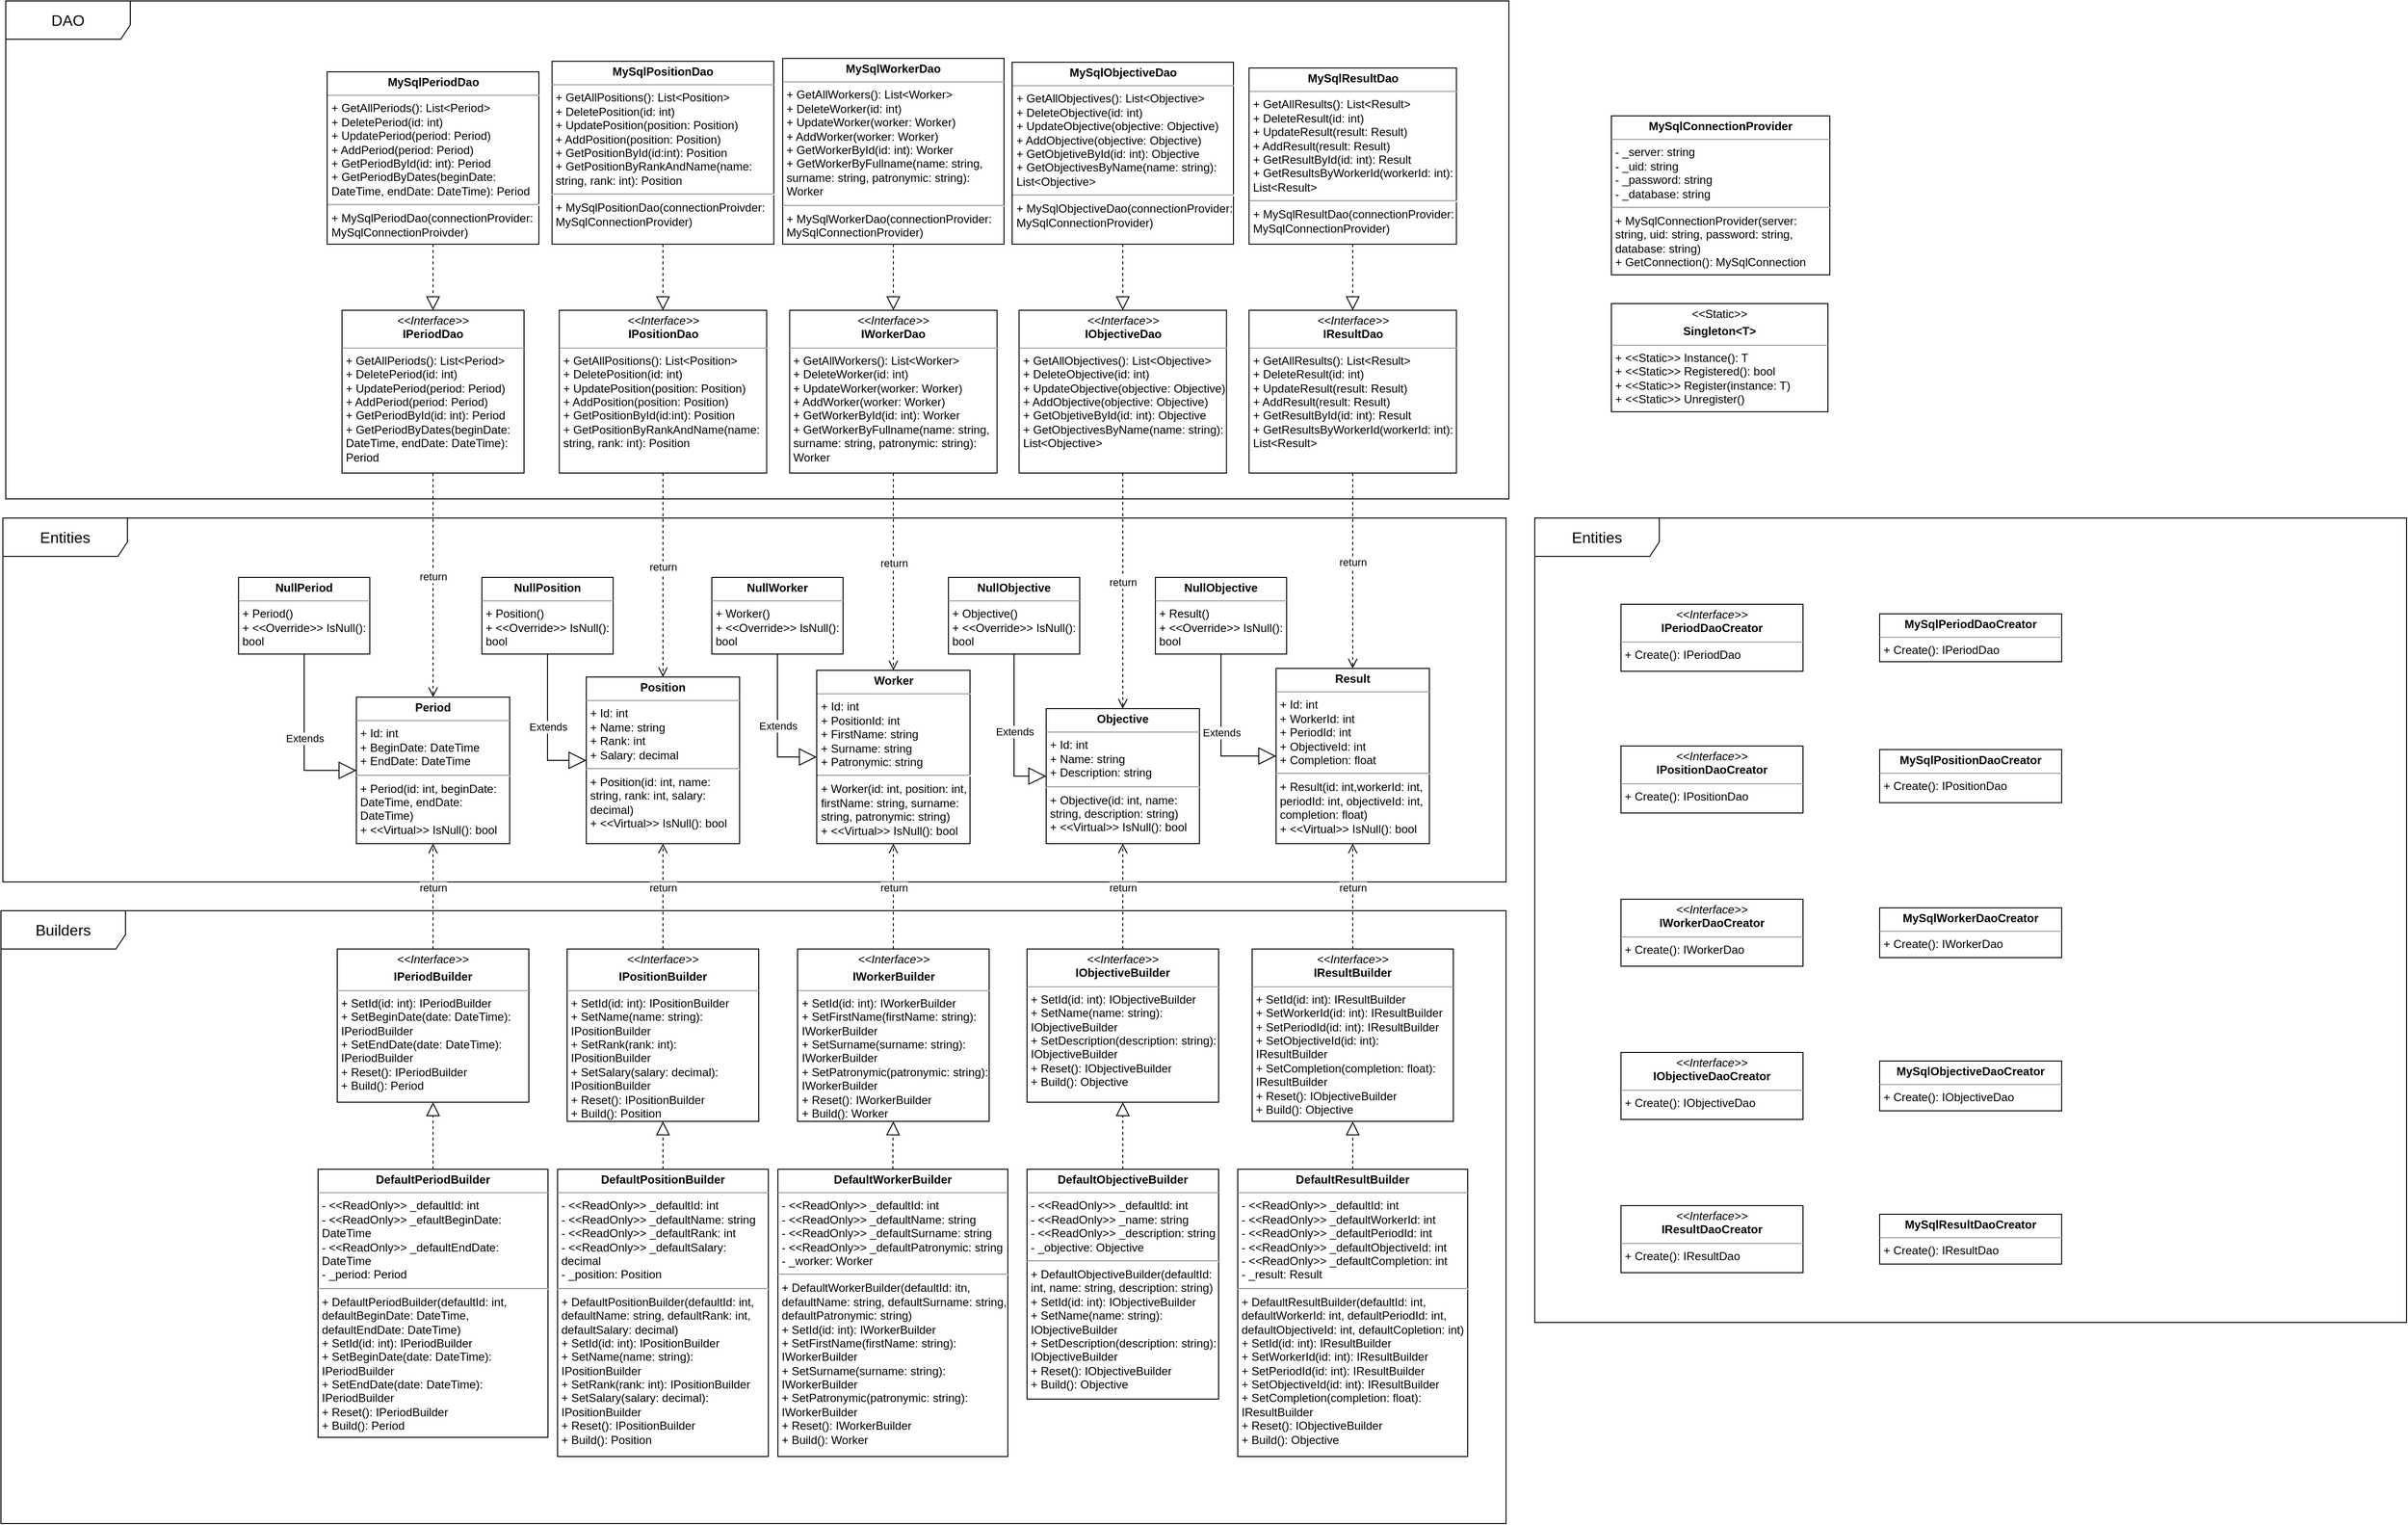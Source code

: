 <mxfile version="22.1.11" type="github">
  <diagram name="Страница — 1" id="qih0HeVdHAn_B9oH8GBS">
    <mxGraphModel dx="2074" dy="2275" grid="1" gridSize="10" guides="1" tooltips="1" connect="1" arrows="1" fold="1" page="1" pageScale="1" pageWidth="827" pageHeight="1169" math="0" shadow="0">
      <root>
        <mxCell id="0" />
        <mxCell id="1" parent="0" />
        <mxCell id="z6ik7qYl1S37W0Bwtu2p-1" value="&lt;font style=&quot;font-size: 16px;&quot;&gt;Entities&lt;/font&gt;" style="shape=umlFrame;whiteSpace=wrap;html=1;pointerEvents=0;width=130;height=40;" parent="1" vertex="1">
          <mxGeometry x="31" y="-10" width="1569" height="380" as="geometry" />
        </mxCell>
        <mxCell id="z6ik7qYl1S37W0Bwtu2p-2" value="&lt;p style=&quot;margin:0px;margin-top:4px;text-align:center;&quot;&gt;&lt;b&gt;Period&lt;/b&gt;&lt;/p&gt;&lt;hr size=&quot;1&quot;&gt;&lt;p style=&quot;margin:0px;margin-left:4px;&quot;&gt;+ Id: int&lt;/p&gt;&lt;p style=&quot;margin:0px;margin-left:4px;&quot;&gt;+ BeginDate: DateTime&lt;/p&gt;&lt;p style=&quot;margin:0px;margin-left:4px;&quot;&gt;+ EndDate: DateTime&lt;/p&gt;&lt;hr&gt;&lt;p style=&quot;margin:0px;margin-left:4px;&quot;&gt;+ Period(id: int, beginDate: DateTime, endDate: DateTime)&lt;/p&gt;&lt;p style=&quot;margin:0px;margin-left:4px;&quot;&gt;+ &amp;lt;&amp;lt;Virtual&amp;gt;&amp;gt; IsNull(): bool&lt;/p&gt;" style="verticalAlign=top;align=left;overflow=fill;fontSize=12;fontFamily=Helvetica;html=1;whiteSpace=wrap;" parent="1" vertex="1">
          <mxGeometry x="400" y="177" width="160" height="153" as="geometry" />
        </mxCell>
        <mxCell id="z6ik7qYl1S37W0Bwtu2p-3" value="&lt;p style=&quot;margin:0px;margin-top:4px;text-align:center;&quot;&gt;&lt;b&gt;Position&lt;/b&gt;&lt;/p&gt;&lt;hr size=&quot;1&quot;&gt;&lt;p style=&quot;margin:0px;margin-left:4px;&quot;&gt;+ Id: int&lt;/p&gt;&lt;p style=&quot;margin:0px;margin-left:4px;&quot;&gt;+ Name: string&lt;/p&gt;&lt;p style=&quot;margin:0px;margin-left:4px;&quot;&gt;+ Rank: int&lt;/p&gt;&lt;p style=&quot;margin:0px;margin-left:4px;&quot;&gt;+ Salary: decimal&lt;/p&gt;&lt;hr&gt;&lt;p style=&quot;margin:0px;margin-left:4px;&quot;&gt;+ Position(id: int, name: string, rank: int, salary: decimal)&lt;/p&gt;&lt;p style=&quot;margin:0px;margin-left:4px;&quot;&gt;+ &amp;lt;&amp;lt;Virtual&amp;gt;&amp;gt; IsNull(): bool&lt;/p&gt;" style="verticalAlign=top;align=left;overflow=fill;fontSize=12;fontFamily=Helvetica;html=1;whiteSpace=wrap;" parent="1" vertex="1">
          <mxGeometry x="640" y="156" width="160" height="174" as="geometry" />
        </mxCell>
        <mxCell id="z6ik7qYl1S37W0Bwtu2p-4" value="&lt;p style=&quot;margin:0px;margin-top:4px;text-align:center;&quot;&gt;&lt;b&gt;Objective&lt;/b&gt;&lt;/p&gt;&lt;hr size=&quot;1&quot;&gt;&lt;p style=&quot;margin:0px;margin-left:4px;&quot;&gt;+ Id: int&lt;/p&gt;&lt;p style=&quot;margin:0px;margin-left:4px;&quot;&gt;+ Name: string&lt;/p&gt;&lt;p style=&quot;margin:0px;margin-left:4px;&quot;&gt;+ Description: string&lt;/p&gt;&lt;hr&gt;&lt;p style=&quot;margin:0px;margin-left:4px;&quot;&gt;+ Objective(id: int, name: string, description: string)&lt;/p&gt;&lt;p style=&quot;margin:0px;margin-left:4px;&quot;&gt;+ &amp;lt;&amp;lt;Virtual&amp;gt;&amp;gt; IsNull(): bool&lt;/p&gt;&lt;p style=&quot;margin:0px;margin-left:4px;&quot;&gt;&lt;br&gt;&lt;/p&gt;" style="verticalAlign=top;align=left;overflow=fill;fontSize=12;fontFamily=Helvetica;html=1;whiteSpace=wrap;" parent="1" vertex="1">
          <mxGeometry x="1120" y="189" width="160" height="141" as="geometry" />
        </mxCell>
        <mxCell id="z6ik7qYl1S37W0Bwtu2p-5" value="&lt;p style=&quot;margin:0px;margin-top:4px;text-align:center;&quot;&gt;&lt;b&gt;Worker&lt;/b&gt;&lt;/p&gt;&lt;hr size=&quot;1&quot;&gt;&lt;p style=&quot;margin:0px;margin-left:4px;&quot;&gt;+ Id: int&lt;/p&gt;&lt;p style=&quot;margin:0px;margin-left:4px;&quot;&gt;+ PositionId: int&lt;/p&gt;&lt;p style=&quot;margin:0px;margin-left:4px;&quot;&gt;+ FirstName: string&lt;/p&gt;&lt;p style=&quot;margin:0px;margin-left:4px;&quot;&gt;+ Surname: string&lt;/p&gt;&lt;p style=&quot;margin:0px;margin-left:4px;&quot;&gt;+ Patronymic: string&lt;/p&gt;&lt;hr&gt;&lt;p style=&quot;margin:0px;margin-left:4px;&quot;&gt;+ Worker(id: int, position: int, firstName: string, surname: string, patronymic: string)&lt;/p&gt;&lt;p style=&quot;margin:0px;margin-left:4px;&quot;&gt;+ &amp;lt;&amp;lt;Virtual&amp;gt;&amp;gt; IsNull(): bool&lt;/p&gt;" style="verticalAlign=top;align=left;overflow=fill;fontSize=12;fontFamily=Helvetica;html=1;whiteSpace=wrap;" parent="1" vertex="1">
          <mxGeometry x="880.5" y="149" width="160" height="181" as="geometry" />
        </mxCell>
        <mxCell id="z6ik7qYl1S37W0Bwtu2p-6" value="&lt;font style=&quot;font-size: 16px;&quot;&gt;Builders&lt;/font&gt;" style="shape=umlFrame;whiteSpace=wrap;html=1;pointerEvents=0;width=130;height=40;" parent="1" vertex="1">
          <mxGeometry x="29" y="400" width="1571" height="640" as="geometry" />
        </mxCell>
        <mxCell id="z6ik7qYl1S37W0Bwtu2p-7" value="&lt;p style=&quot;margin:0px;margin-top:4px;text-align:center;&quot;&gt;&lt;i style=&quot;border-color: var(--border-color);&quot;&gt;&amp;lt;&amp;lt;Interface&amp;gt;&amp;gt;&lt;/i&gt;&lt;b&gt;&lt;br&gt;&lt;/b&gt;&lt;/p&gt;&lt;p style=&quot;margin:0px;margin-top:4px;text-align:center;&quot;&gt;&lt;b&gt;IPeriodBuilder&lt;/b&gt;&lt;/p&gt;&lt;hr size=&quot;1&quot;&gt;&lt;p style=&quot;margin:0px;margin-left:4px;&quot;&gt;+ SetId(id: int): IPeriodBuilder&lt;/p&gt;&lt;p style=&quot;margin:0px;margin-left:4px;&quot;&gt;+ SetBeginDate(date: DateTime): IPeriodBuilder&lt;/p&gt;&lt;p style=&quot;margin:0px;margin-left:4px;&quot;&gt;+ SetEndDate(date: DateTime): IPeriodBuilder&lt;/p&gt;&lt;p style=&quot;margin:0px;margin-left:4px;&quot;&gt;+ Reset(): IPeriodBuilder&lt;/p&gt;&lt;p style=&quot;margin:0px;margin-left:4px;&quot;&gt;+ Build(): Period&lt;/p&gt;" style="verticalAlign=top;align=left;overflow=fill;fontSize=12;fontFamily=Helvetica;html=1;whiteSpace=wrap;" parent="1" vertex="1">
          <mxGeometry x="380" y="440" width="200" height="160" as="geometry" />
        </mxCell>
        <mxCell id="z6ik7qYl1S37W0Bwtu2p-8" value="&lt;p style=&quot;margin:0px;margin-top:4px;text-align:center;&quot;&gt;&lt;i style=&quot;border-color: var(--border-color);&quot;&gt;&amp;lt;&amp;lt;Interface&amp;gt;&amp;gt;&lt;/i&gt;&lt;b&gt;&lt;br&gt;&lt;/b&gt;&lt;/p&gt;&lt;p style=&quot;margin:0px;margin-top:4px;text-align:center;&quot;&gt;&lt;b&gt;IPositionBuilder&lt;/b&gt;&lt;/p&gt;&lt;hr size=&quot;1&quot;&gt;&lt;p style=&quot;margin:0px;margin-left:4px;&quot;&gt;+ SetId(id: int): IPositionBuilder&lt;/p&gt;&lt;p style=&quot;margin:0px;margin-left:4px;&quot;&gt;+ SetName(name: string): IPositionBuilder&lt;/p&gt;&lt;p style=&quot;margin:0px;margin-left:4px;&quot;&gt;+ SetRank(rank: int): IPositionBuilder&lt;/p&gt;&lt;p style=&quot;margin:0px;margin-left:4px;&quot;&gt;+ SetSalary(salary: decimal): IPositionBuilder&lt;/p&gt;&lt;p style=&quot;margin:0px;margin-left:4px;&quot;&gt;+ Reset(): IPositionBuilder&lt;/p&gt;&lt;p style=&quot;margin:0px;margin-left:4px;&quot;&gt;+ Build(): Position&lt;/p&gt;" style="verticalAlign=top;align=left;overflow=fill;fontSize=12;fontFamily=Helvetica;html=1;whiteSpace=wrap;" parent="1" vertex="1">
          <mxGeometry x="620" y="440" width="200" height="180" as="geometry" />
        </mxCell>
        <mxCell id="z6ik7qYl1S37W0Bwtu2p-9" value="return" style="html=1;verticalAlign=bottom;endArrow=open;dashed=1;endSize=8;rounded=0;exitX=0.5;exitY=0;exitDx=0;exitDy=0;entryX=0.5;entryY=1;entryDx=0;entryDy=0;edgeStyle=orthogonalEdgeStyle;" parent="1" source="z6ik7qYl1S37W0Bwtu2p-7" target="z6ik7qYl1S37W0Bwtu2p-2" edge="1">
          <mxGeometry relative="1" as="geometry">
            <mxPoint x="450" y="370" as="sourcePoint" />
            <mxPoint x="370" y="370" as="targetPoint" />
          </mxGeometry>
        </mxCell>
        <mxCell id="z6ik7qYl1S37W0Bwtu2p-10" value="&lt;p style=&quot;margin:0px;margin-top:4px;text-align:center;&quot;&gt;&lt;i style=&quot;border-color: var(--border-color);&quot;&gt;&amp;lt;&amp;lt;Interface&amp;gt;&amp;gt;&lt;/i&gt;&lt;b&gt;&lt;br&gt;&lt;/b&gt;&lt;/p&gt;&lt;p style=&quot;margin:0px;margin-top:4px;text-align:center;&quot;&gt;&lt;b&gt;IWorkerBuilder&lt;/b&gt;&lt;/p&gt;&lt;hr size=&quot;1&quot;&gt;&lt;p style=&quot;margin:0px;margin-left:4px;&quot;&gt;+ SetId(id: int): IWorkerBuilder&lt;/p&gt;&lt;p style=&quot;margin:0px;margin-left:4px;&quot;&gt;+ SetFirstName(firstName: string): IWorkerBuilder&lt;/p&gt;&lt;p style=&quot;margin:0px;margin-left:4px;&quot;&gt;+ SetSurname(surname: string): IWorkerBuilder&lt;/p&gt;&lt;p style=&quot;margin:0px;margin-left:4px;&quot;&gt;+ SetPatronymic(patronymic: string): IWorkerBuilder&lt;/p&gt;&lt;p style=&quot;margin:0px;margin-left:4px;&quot;&gt;+ Reset(): IWorkerBuilder&lt;/p&gt;&lt;p style=&quot;margin:0px;margin-left:4px;&quot;&gt;+ Build(): Worker&lt;/p&gt;" style="verticalAlign=top;align=left;overflow=fill;fontSize=12;fontFamily=Helvetica;html=1;whiteSpace=wrap;" parent="1" vertex="1">
          <mxGeometry x="860.5" y="440" width="200" height="180" as="geometry" />
        </mxCell>
        <mxCell id="z6ik7qYl1S37W0Bwtu2p-11" value="&lt;p style=&quot;margin:0px;margin-top:4px;text-align:center;&quot;&gt;&lt;i&gt;&amp;lt;&amp;lt;Interface&amp;gt;&amp;gt;&lt;/i&gt;&lt;br&gt;&lt;b&gt;IObjectiveBuilder&lt;/b&gt;&lt;/p&gt;&lt;hr size=&quot;1&quot;&gt;&lt;p style=&quot;margin:0px;margin-left:4px;&quot;&gt;+ SetId(id: int): IObjectiveBuilder&lt;/p&gt;&lt;p style=&quot;margin:0px;margin-left:4px;&quot;&gt;+ SetName(name: string): IObjectiveBuilder&amp;nbsp;&lt;/p&gt;&lt;p style=&quot;margin:0px;margin-left:4px;&quot;&gt;+ SetDescription(description: string): IObjectiveBuilder&lt;/p&gt;&lt;p style=&quot;margin:0px;margin-left:4px;&quot;&gt;+ Reset(): IObjectiveBuilder&lt;/p&gt;&lt;p style=&quot;margin:0px;margin-left:4px;&quot;&gt;+ Build(): Objective&lt;/p&gt;" style="verticalAlign=top;align=left;overflow=fill;fontSize=12;fontFamily=Helvetica;html=1;whiteSpace=wrap;" parent="1" vertex="1">
          <mxGeometry x="1100" y="440" width="200" height="160" as="geometry" />
        </mxCell>
        <mxCell id="z6ik7qYl1S37W0Bwtu2p-12" value="return" style="html=1;verticalAlign=bottom;endArrow=open;dashed=1;endSize=8;rounded=0;entryX=0.5;entryY=1;entryDx=0;entryDy=0;exitX=0.5;exitY=0;exitDx=0;exitDy=0;edgeStyle=orthogonalEdgeStyle;" parent="1" source="z6ik7qYl1S37W0Bwtu2p-8" target="z6ik7qYl1S37W0Bwtu2p-3" edge="1">
          <mxGeometry relative="1" as="geometry">
            <mxPoint x="770" y="380" as="sourcePoint" />
            <mxPoint x="690" y="380" as="targetPoint" />
          </mxGeometry>
        </mxCell>
        <mxCell id="z6ik7qYl1S37W0Bwtu2p-13" value="return" style="html=1;verticalAlign=bottom;endArrow=open;dashed=1;endSize=8;rounded=0;entryX=0.5;entryY=1;entryDx=0;entryDy=0;exitX=0.5;exitY=0;exitDx=0;exitDy=0;edgeStyle=orthogonalEdgeStyle;" parent="1" source="z6ik7qYl1S37W0Bwtu2p-10" target="z6ik7qYl1S37W0Bwtu2p-5" edge="1">
          <mxGeometry relative="1" as="geometry">
            <mxPoint x="1100" y="370" as="sourcePoint" />
            <mxPoint x="1020" y="370" as="targetPoint" />
          </mxGeometry>
        </mxCell>
        <mxCell id="z6ik7qYl1S37W0Bwtu2p-17" value="return" style="html=1;verticalAlign=bottom;endArrow=open;dashed=1;endSize=8;rounded=0;entryX=0.5;entryY=1;entryDx=0;entryDy=0;exitX=0.5;exitY=0;exitDx=0;exitDy=0;edgeStyle=orthogonalEdgeStyle;" parent="1" source="z6ik7qYl1S37W0Bwtu2p-11" target="z6ik7qYl1S37W0Bwtu2p-4" edge="1">
          <mxGeometry relative="1" as="geometry">
            <mxPoint x="1330" y="370" as="sourcePoint" />
            <mxPoint x="1250" y="370" as="targetPoint" />
          </mxGeometry>
        </mxCell>
        <mxCell id="xKmKN3CruhW7F5drKo0u-1" value="&lt;p style=&quot;margin:0px;margin-top:4px;text-align:center;&quot;&gt;&lt;b&gt;Result&lt;/b&gt;&lt;/p&gt;&lt;hr size=&quot;1&quot;&gt;&lt;p style=&quot;margin:0px;margin-left:4px;&quot;&gt;+ Id: int&lt;/p&gt;&lt;p style=&quot;margin:0px;margin-left:4px;&quot;&gt;+ WorkerId: int&lt;/p&gt;&lt;p style=&quot;margin:0px;margin-left:4px;&quot;&gt;+ PeriodId: int&lt;/p&gt;&lt;p style=&quot;margin:0px;margin-left:4px;&quot;&gt;+ ObjectiveId: int&lt;/p&gt;&lt;p style=&quot;margin:0px;margin-left:4px;&quot;&gt;+ Completion: float&lt;/p&gt;&lt;hr&gt;&lt;p style=&quot;margin:0px;margin-left:4px;&quot;&gt;+ Result(id: int,workerId: int, periodId: int, objectiveId: int, completion: float)&lt;/p&gt;&lt;p style=&quot;margin:0px;margin-left:4px;&quot;&gt;+ &amp;lt;&amp;lt;Virtual&amp;gt;&amp;gt; IsNull(): bool&lt;/p&gt;&lt;p style=&quot;margin:0px;margin-left:4px;&quot;&gt;&lt;br&gt;&lt;/p&gt;" style="verticalAlign=top;align=left;overflow=fill;fontSize=12;fontFamily=Helvetica;html=1;whiteSpace=wrap;" vertex="1" parent="1">
          <mxGeometry x="1360" y="147" width="160" height="183" as="geometry" />
        </mxCell>
        <mxCell id="xKmKN3CruhW7F5drKo0u-2" value="&lt;p style=&quot;margin:0px;margin-top:4px;text-align:center;&quot;&gt;&lt;i&gt;&amp;lt;&amp;lt;Interface&amp;gt;&amp;gt;&lt;/i&gt;&lt;br&gt;&lt;b&gt;IResultBuilder&lt;/b&gt;&lt;/p&gt;&lt;hr size=&quot;1&quot;&gt;&lt;p style=&quot;margin:0px;margin-left:4px;&quot;&gt;+ SetId(id: int): IResultBuilder&lt;/p&gt;&lt;p style=&quot;margin:0px;margin-left:4px;&quot;&gt;+ SetWorkerId(id: int): IResultBuilder&lt;/p&gt;&lt;p style=&quot;margin:0px;margin-left:4px;&quot;&gt;+ SetPeriodId(id: int): IResultBuilder&lt;/p&gt;&lt;p style=&quot;margin:0px;margin-left:4px;&quot;&gt;+ SetObjectiveId(id: int): IResultBuilder&lt;/p&gt;&lt;p style=&quot;margin:0px;margin-left:4px;&quot;&gt;+ SetCompletion(completion: float): IResultBuilder&lt;/p&gt;&lt;p style=&quot;margin:0px;margin-left:4px;&quot;&gt;+ Reset(): IObjectiveBuilder&lt;/p&gt;&lt;p style=&quot;margin:0px;margin-left:4px;&quot;&gt;+ Build(): Objective&lt;/p&gt;" style="verticalAlign=top;align=left;overflow=fill;fontSize=12;fontFamily=Helvetica;html=1;whiteSpace=wrap;" vertex="1" parent="1">
          <mxGeometry x="1335" y="440" width="210" height="180" as="geometry" />
        </mxCell>
        <mxCell id="xKmKN3CruhW7F5drKo0u-3" value="return" style="html=1;verticalAlign=bottom;endArrow=open;dashed=1;endSize=8;rounded=0;entryX=0.5;entryY=1;entryDx=0;entryDy=0;exitX=0.5;exitY=0;exitDx=0;exitDy=0;edgeStyle=orthogonalEdgeStyle;" edge="1" parent="1" source="xKmKN3CruhW7F5drKo0u-2" target="xKmKN3CruhW7F5drKo0u-1">
          <mxGeometry relative="1" as="geometry">
            <mxPoint x="1210" y="450" as="sourcePoint" />
            <mxPoint x="1210" y="240" as="targetPoint" />
          </mxGeometry>
        </mxCell>
        <mxCell id="xKmKN3CruhW7F5drKo0u-4" value="&lt;p style=&quot;margin:0px;margin-top:4px;text-align:center;&quot;&gt;&lt;b style=&quot;background-color: initial;&quot;&gt;DefaultPeriodBuilder&lt;/b&gt;&lt;br&gt;&lt;/p&gt;&lt;hr size=&quot;1&quot;&gt;&lt;p style=&quot;margin:0px;margin-left:4px;&quot;&gt;- &amp;lt;&amp;lt;ReadOnly&amp;gt;&amp;gt; _defaultId: int&lt;/p&gt;&lt;p style=&quot;margin:0px;margin-left:4px;&quot;&gt;- &amp;lt;&amp;lt;ReadOnly&amp;gt;&amp;gt; _efaultBeginDate: DateTime&lt;/p&gt;&lt;p style=&quot;margin:0px;margin-left:4px;&quot;&gt;- &amp;lt;&amp;lt;ReadOnly&amp;gt;&amp;gt; _defaultEndDate: DateTime&lt;/p&gt;&lt;p style=&quot;margin:0px;margin-left:4px;&quot;&gt;- _period: Period&lt;/p&gt;&lt;hr&gt;&lt;p style=&quot;margin:0px;margin-left:4px;&quot;&gt;+ DefaultPeriodBuilder(defaultId: int, defaultBeginDate: DateTime, defaultEndDate: DateTime)&lt;/p&gt;&lt;p style=&quot;margin:0px;margin-left:4px;&quot;&gt;+ SetId(id: int): IPeriodBuilder&lt;/p&gt;&lt;p style=&quot;margin:0px;margin-left:4px;&quot;&gt;+ SetBeginDate(date: DateTime): IPeriodBuilder&lt;/p&gt;&lt;p style=&quot;margin:0px;margin-left:4px;&quot;&gt;+ SetEndDate(date: DateTime): IPeriodBuilder&lt;/p&gt;&lt;p style=&quot;margin:0px;margin-left:4px;&quot;&gt;+ Reset(): IPeriodBuilder&lt;/p&gt;&lt;p style=&quot;margin:0px;margin-left:4px;&quot;&gt;+ Build(): Period&lt;/p&gt;" style="verticalAlign=top;align=left;overflow=fill;fontSize=12;fontFamily=Helvetica;html=1;whiteSpace=wrap;" vertex="1" parent="1">
          <mxGeometry x="360" y="670" width="240" height="280" as="geometry" />
        </mxCell>
        <mxCell id="xKmKN3CruhW7F5drKo0u-5" value="&lt;p style=&quot;margin:0px;margin-top:4px;text-align:center;&quot;&gt;&lt;b style=&quot;background-color: initial;&quot;&gt;DefaultPositionBuilder&lt;/b&gt;&lt;br&gt;&lt;/p&gt;&lt;hr size=&quot;1&quot;&gt;&lt;p style=&quot;margin:0px;margin-left:4px;&quot;&gt;- &amp;lt;&amp;lt;ReadOnly&amp;gt;&amp;gt; _defaultId: int&lt;/p&gt;&lt;p style=&quot;margin:0px;margin-left:4px;&quot;&gt;- &amp;lt;&amp;lt;ReadOnly&amp;gt;&amp;gt; _defaultName: string&lt;/p&gt;&lt;p style=&quot;margin:0px;margin-left:4px;&quot;&gt;- &amp;lt;&amp;lt;ReadOnly&amp;gt;&amp;gt; _defaultRank: int&lt;/p&gt;&lt;p style=&quot;margin:0px;margin-left:4px;&quot;&gt;- &amp;lt;&amp;lt;ReadOnly&amp;gt;&amp;gt; _defaultSalary: decimal&lt;/p&gt;&lt;p style=&quot;margin:0px;margin-left:4px;&quot;&gt;- _position: Position&lt;/p&gt;&lt;hr&gt;&lt;p style=&quot;margin:0px;margin-left:4px;&quot;&gt;+ DefaultPositionBuilder(defaultId: int, defaultName: string, defaultRank: int, defaultSalary: decimal)&lt;/p&gt;&lt;p style=&quot;margin:0px;margin-left:4px;&quot;&gt;+ SetId(id: int): IPositionBuilder&lt;/p&gt;&lt;p style=&quot;margin:0px;margin-left:4px;&quot;&gt;+ SetName(name: string): IPositionBuilder&lt;/p&gt;&lt;p style=&quot;margin:0px;margin-left:4px;&quot;&gt;+ SetRank(rank: int): IPositionBuilder&lt;/p&gt;&lt;p style=&quot;margin:0px;margin-left:4px;&quot;&gt;+ SetSalary(salary: decimal): IPositionBuilder&lt;/p&gt;&lt;p style=&quot;margin:0px;margin-left:4px;&quot;&gt;+ Reset(): IPositionBuilder&lt;/p&gt;&lt;p style=&quot;margin:0px;margin-left:4px;&quot;&gt;+ Build(): Position&lt;/p&gt;" style="verticalAlign=top;align=left;overflow=fill;fontSize=12;fontFamily=Helvetica;html=1;whiteSpace=wrap;" vertex="1" parent="1">
          <mxGeometry x="610" y="670" width="220" height="300" as="geometry" />
        </mxCell>
        <mxCell id="xKmKN3CruhW7F5drKo0u-7" value="&lt;p style=&quot;margin:0px;margin-top:4px;text-align:center;&quot;&gt;&lt;b style=&quot;background-color: initial;&quot;&gt;DefaultWorkerBuilder&lt;/b&gt;&lt;br&gt;&lt;/p&gt;&lt;hr size=&quot;1&quot;&gt;&lt;p style=&quot;margin:0px;margin-left:4px;&quot;&gt;- &amp;lt;&amp;lt;ReadOnly&amp;gt;&amp;gt; _defaultId: int&lt;/p&gt;&lt;p style=&quot;margin:0px;margin-left:4px;&quot;&gt;- &amp;lt;&amp;lt;ReadOnly&amp;gt;&amp;gt; _defaultName: string&lt;/p&gt;&lt;p style=&quot;margin:0px;margin-left:4px;&quot;&gt;- &amp;lt;&amp;lt;ReadOnly&amp;gt;&amp;gt; _defaultSurname: string&lt;/p&gt;&lt;p style=&quot;margin:0px;margin-left:4px;&quot;&gt;- &amp;lt;&amp;lt;ReadOnly&amp;gt;&amp;gt; _defaultPatronymic: string&lt;/p&gt;&lt;p style=&quot;margin:0px;margin-left:4px;&quot;&gt;- _worker: Worker&lt;/p&gt;&lt;hr&gt;&lt;p style=&quot;margin:0px;margin-left:4px;&quot;&gt;+ DefaultWorkerBuilder(defaultId: itn, defaultName: string, defaultSurname: string, defaultPatronymic: string)&lt;br&gt;+ SetId(id: int): IWorkerBuilder&lt;/p&gt;&lt;p style=&quot;margin:0px;margin-left:4px;&quot;&gt;+ SetFirstName(firstName: string): IWorkerBuilder&lt;/p&gt;&lt;p style=&quot;margin:0px;margin-left:4px;&quot;&gt;+ SetSurname(surname: string): IWorkerBuilder&lt;/p&gt;&lt;p style=&quot;margin:0px;margin-left:4px;&quot;&gt;+ SetPatronymic(patronymic: string): IWorkerBuilder&lt;/p&gt;&lt;p style=&quot;margin:0px;margin-left:4px;&quot;&gt;+ Reset(): IWorkerBuilder&lt;/p&gt;&lt;p style=&quot;margin:0px;margin-left:4px;&quot;&gt;+ Build(): Worker&lt;/p&gt;" style="verticalAlign=top;align=left;overflow=fill;fontSize=12;fontFamily=Helvetica;html=1;whiteSpace=wrap;" vertex="1" parent="1">
          <mxGeometry x="840" y="670" width="240" height="300" as="geometry" />
        </mxCell>
        <mxCell id="xKmKN3CruhW7F5drKo0u-11" value="&lt;p style=&quot;margin:0px;margin-top:4px;text-align:center;&quot;&gt;&lt;b&gt;DefaultObjectiveBuilder&lt;/b&gt;&lt;/p&gt;&lt;hr size=&quot;1&quot;&gt;&lt;p style=&quot;margin:0px;margin-left:4px;&quot;&gt;- &amp;lt;&amp;lt;ReadOnly&amp;gt;&amp;gt; _defaultId: int&lt;/p&gt;&lt;p style=&quot;margin:0px;margin-left:4px;&quot;&gt;- &amp;lt;&amp;lt;ReadOnly&amp;gt;&amp;gt; _name: string&lt;/p&gt;&lt;p style=&quot;margin:0px;margin-left:4px;&quot;&gt;- &amp;lt;&amp;lt;ReadOnly&amp;gt;&amp;gt; _description: string&lt;/p&gt;&lt;p style=&quot;margin:0px;margin-left:4px;&quot;&gt;- _objective: Objective&lt;/p&gt;&lt;hr&gt;&lt;p style=&quot;margin:0px;margin-left:4px;&quot;&gt;+ DefaultObjectiveBuilder(defaultId: int, name: string, description: string)&lt;/p&gt;&lt;p style=&quot;margin:0px;margin-left:4px;&quot;&gt;+ SetId(id: int): IObjectiveBuilder&lt;/p&gt;&lt;p style=&quot;margin:0px;margin-left:4px;&quot;&gt;+ SetName(name: string): IObjectiveBuilder&amp;nbsp;&lt;/p&gt;&lt;p style=&quot;margin:0px;margin-left:4px;&quot;&gt;+ SetDescription(description: string): IObjectiveBuilder&lt;/p&gt;&lt;p style=&quot;margin:0px;margin-left:4px;&quot;&gt;+ Reset(): IObjectiveBuilder&lt;/p&gt;&lt;p style=&quot;margin:0px;margin-left:4px;&quot;&gt;+ Build(): Objective&lt;/p&gt;" style="verticalAlign=top;align=left;overflow=fill;fontSize=12;fontFamily=Helvetica;html=1;whiteSpace=wrap;" vertex="1" parent="1">
          <mxGeometry x="1100" y="670" width="200" height="240" as="geometry" />
        </mxCell>
        <mxCell id="xKmKN3CruhW7F5drKo0u-13" value="&lt;p style=&quot;margin:0px;margin-top:4px;text-align:center;&quot;&gt;&lt;b&gt;DefaultResultBuilder&lt;/b&gt;&lt;/p&gt;&lt;hr size=&quot;1&quot;&gt;&lt;p style=&quot;margin:0px;margin-left:4px;&quot;&gt;- &amp;lt;&amp;lt;ReadOnly&amp;gt;&amp;gt; _defaultId: int&lt;/p&gt;&lt;p style=&quot;margin:0px;margin-left:4px;&quot;&gt;- &amp;lt;&amp;lt;ReadOnly&amp;gt;&amp;gt; _defaultWorkerId: int&lt;/p&gt;&lt;p style=&quot;margin:0px;margin-left:4px;&quot;&gt;- &amp;lt;&amp;lt;ReadOnly&amp;gt;&amp;gt; _defaultPeriodId: int&lt;/p&gt;&lt;p style=&quot;margin:0px;margin-left:4px;&quot;&gt;- &amp;lt;&amp;lt;ReadOnly&amp;gt;&amp;gt; _defaultObjectiveId: int&lt;/p&gt;&lt;p style=&quot;margin:0px;margin-left:4px;&quot;&gt;- &amp;lt;&amp;lt;ReadOnly&amp;gt;&amp;gt; _defaultCompletion: int&lt;/p&gt;&lt;p style=&quot;margin:0px;margin-left:4px;&quot;&gt;- _result: Result&lt;/p&gt;&lt;hr&gt;&lt;p style=&quot;margin:0px;margin-left:4px;&quot;&gt;+ DefaultResultBuilder(defaultId: int, defaultWorkerId: int, defaultPeriodId: int, defaultObjectiveId: int, defaultCopletion: int)&lt;/p&gt;&lt;p style=&quot;margin:0px;margin-left:4px;&quot;&gt;+ SetId(id: int): IResultBuilder&lt;/p&gt;&lt;p style=&quot;margin:0px;margin-left:4px;&quot;&gt;+ SetWorkerId(id: int): IResultBuilder&lt;/p&gt;&lt;p style=&quot;margin:0px;margin-left:4px;&quot;&gt;+ SetPeriodId(id: int): IResultBuilder&lt;/p&gt;&lt;p style=&quot;margin:0px;margin-left:4px;&quot;&gt;+ SetObjectiveId(id: int): IResultBuilder&lt;/p&gt;&lt;p style=&quot;margin:0px;margin-left:4px;&quot;&gt;+ SetCompletion(completion: float): IResultBuilder&lt;/p&gt;&lt;p style=&quot;margin:0px;margin-left:4px;&quot;&gt;+ Reset(): IObjectiveBuilder&lt;/p&gt;&lt;p style=&quot;margin:0px;margin-left:4px;&quot;&gt;+ Build(): Objective&lt;/p&gt;" style="verticalAlign=top;align=left;overflow=fill;fontSize=12;fontFamily=Helvetica;html=1;whiteSpace=wrap;" vertex="1" parent="1">
          <mxGeometry x="1320" y="670" width="240" height="300" as="geometry" />
        </mxCell>
        <mxCell id="xKmKN3CruhW7F5drKo0u-15" value="&lt;p style=&quot;margin:0px;margin-top:4px;text-align:center;&quot;&gt;&lt;i&gt;&amp;lt;&amp;lt;Interface&amp;gt;&amp;gt;&lt;/i&gt;&lt;br&gt;&lt;b&gt;IPeriodDao&lt;/b&gt;&lt;/p&gt;&lt;hr size=&quot;1&quot;&gt;&lt;p style=&quot;margin:0px;margin-left:4px;&quot;&gt;+ GetAllPeriods(): List&amp;lt;Period&amp;gt;&lt;/p&gt;&lt;p style=&quot;margin:0px;margin-left:4px;&quot;&gt;+ DeletePeriod(id: int)&lt;/p&gt;&lt;p style=&quot;margin:0px;margin-left:4px;&quot;&gt;+ UpdatePeriod(period: Period)&lt;/p&gt;&lt;p style=&quot;margin:0px;margin-left:4px;&quot;&gt;+ AddPeriod(period: Period)&lt;/p&gt;&lt;p style=&quot;margin:0px;margin-left:4px;&quot;&gt;+ GetPeriodById(id: int): Period&lt;/p&gt;&lt;p style=&quot;margin:0px;margin-left:4px;&quot;&gt;+ GetPeriodByDates(beginDate: DateTime, endDate: DateTime): Period&lt;/p&gt;" style="verticalAlign=top;align=left;overflow=fill;fontSize=12;fontFamily=Helvetica;html=1;whiteSpace=wrap;" vertex="1" parent="1">
          <mxGeometry x="385" y="-227" width="190" height="170" as="geometry" />
        </mxCell>
        <mxCell id="xKmKN3CruhW7F5drKo0u-16" value="&lt;p style=&quot;margin:0px;margin-top:4px;text-align:center;&quot;&gt;&lt;i&gt;&amp;lt;&amp;lt;Interface&amp;gt;&amp;gt;&lt;/i&gt;&lt;br&gt;&lt;b&gt;IPositionDao&lt;/b&gt;&lt;/p&gt;&lt;hr size=&quot;1&quot;&gt;&lt;p style=&quot;margin:0px;margin-left:4px;&quot;&gt;+ GetAllPositions(): List&amp;lt;Position&amp;gt;&lt;/p&gt;&lt;p style=&quot;margin:0px;margin-left:4px;&quot;&gt;+ DeletePosition(id: int)&lt;/p&gt;&lt;p style=&quot;margin:0px;margin-left:4px;&quot;&gt;+ UpdatePosition(position: Position)&lt;/p&gt;&lt;p style=&quot;margin:0px;margin-left:4px;&quot;&gt;+ AddPosition(position: Position)&lt;/p&gt;&lt;p style=&quot;margin:0px;margin-left:4px;&quot;&gt;+ GetPositionById(id:int): Position&lt;/p&gt;&lt;p style=&quot;margin:0px;margin-left:4px;&quot;&gt;+ GetPositionByRankAndName(name: string, rank: int): Position&lt;/p&gt;" style="verticalAlign=top;align=left;overflow=fill;fontSize=12;fontFamily=Helvetica;html=1;whiteSpace=wrap;" vertex="1" parent="1">
          <mxGeometry x="611.75" y="-227" width="216.5" height="170" as="geometry" />
        </mxCell>
        <mxCell id="xKmKN3CruhW7F5drKo0u-18" value="&lt;p style=&quot;margin:0px;margin-top:4px;text-align:center;&quot;&gt;&lt;b&gt;NullPeriod&lt;/b&gt;&lt;/p&gt;&lt;hr size=&quot;1&quot;&gt;&lt;p style=&quot;margin:0px;margin-left:4px;&quot;&gt;+ Period()&lt;/p&gt;&lt;p style=&quot;margin:0px;margin-left:4px;&quot;&gt;+ &amp;lt;&amp;lt;Override&amp;gt;&amp;gt; IsNull(): bool&lt;/p&gt;" style="verticalAlign=top;align=left;overflow=fill;fontSize=12;fontFamily=Helvetica;html=1;whiteSpace=wrap;" vertex="1" parent="1">
          <mxGeometry x="277" y="52" width="137" height="80" as="geometry" />
        </mxCell>
        <mxCell id="xKmKN3CruhW7F5drKo0u-19" value="Extends" style="endArrow=block;endSize=16;endFill=0;html=1;rounded=0;exitX=0.5;exitY=1;exitDx=0;exitDy=0;entryX=0;entryY=0.5;entryDx=0;entryDy=0;edgeStyle=orthogonalEdgeStyle;" edge="1" parent="1" source="xKmKN3CruhW7F5drKo0u-18" target="z6ik7qYl1S37W0Bwtu2p-2">
          <mxGeometry width="160" relative="1" as="geometry">
            <mxPoint x="320" y="189" as="sourcePoint" />
            <mxPoint x="480" y="189" as="targetPoint" />
          </mxGeometry>
        </mxCell>
        <mxCell id="xKmKN3CruhW7F5drKo0u-20" value="&lt;p style=&quot;margin:0px;margin-top:4px;text-align:center;&quot;&gt;&lt;b&gt;NullPosition&lt;/b&gt;&lt;/p&gt;&lt;hr size=&quot;1&quot;&gt;&lt;p style=&quot;margin:0px;margin-left:4px;&quot;&gt;+ Position()&lt;/p&gt;&lt;p style=&quot;margin:0px;margin-left:4px;&quot;&gt;+ &amp;lt;&amp;lt;Override&amp;gt;&amp;gt; IsNull(): bool&lt;/p&gt;" style="verticalAlign=top;align=left;overflow=fill;fontSize=12;fontFamily=Helvetica;html=1;whiteSpace=wrap;" vertex="1" parent="1">
          <mxGeometry x="531" y="52" width="137" height="80" as="geometry" />
        </mxCell>
        <mxCell id="xKmKN3CruhW7F5drKo0u-21" value="Extends" style="endArrow=block;endSize=16;endFill=0;html=1;rounded=0;exitX=0.5;exitY=1;exitDx=0;exitDy=0;entryX=0;entryY=0.5;entryDx=0;entryDy=0;edgeStyle=orthogonalEdgeStyle;" edge="1" parent="1" source="xKmKN3CruhW7F5drKo0u-20" target="z6ik7qYl1S37W0Bwtu2p-3">
          <mxGeometry width="160" relative="1" as="geometry">
            <mxPoint x="355" y="155" as="sourcePoint" />
            <mxPoint x="410" y="264" as="targetPoint" />
          </mxGeometry>
        </mxCell>
        <mxCell id="xKmKN3CruhW7F5drKo0u-22" value="&lt;p style=&quot;margin:0px;margin-top:4px;text-align:center;&quot;&gt;&lt;b&gt;NullWorker&lt;/b&gt;&lt;/p&gt;&lt;hr size=&quot;1&quot;&gt;&lt;p style=&quot;margin:0px;margin-left:4px;&quot;&gt;+ Worker()&lt;/p&gt;&lt;p style=&quot;margin:0px;margin-left:4px;&quot;&gt;+ &amp;lt;&amp;lt;Override&amp;gt;&amp;gt; IsNull(): bool&lt;/p&gt;" style="verticalAlign=top;align=left;overflow=fill;fontSize=12;fontFamily=Helvetica;html=1;whiteSpace=wrap;" vertex="1" parent="1">
          <mxGeometry x="771" y="52" width="137" height="80" as="geometry" />
        </mxCell>
        <mxCell id="xKmKN3CruhW7F5drKo0u-23" value="Extends" style="endArrow=block;endSize=16;endFill=0;html=1;rounded=0;exitX=0.5;exitY=1;exitDx=0;exitDy=0;entryX=0;entryY=0.5;entryDx=0;entryDy=0;edgeStyle=orthogonalEdgeStyle;" edge="1" parent="1" source="xKmKN3CruhW7F5drKo0u-22" target="z6ik7qYl1S37W0Bwtu2p-5">
          <mxGeometry width="160" relative="1" as="geometry">
            <mxPoint x="610" y="142" as="sourcePoint" />
            <mxPoint x="650" y="253" as="targetPoint" />
          </mxGeometry>
        </mxCell>
        <mxCell id="xKmKN3CruhW7F5drKo0u-24" value="&lt;p style=&quot;margin:0px;margin-top:4px;text-align:center;&quot;&gt;&lt;b&gt;NullObjective&lt;/b&gt;&lt;/p&gt;&lt;hr size=&quot;1&quot;&gt;&lt;p style=&quot;margin:0px;margin-left:4px;&quot;&gt;+ Objective()&lt;/p&gt;&lt;p style=&quot;margin:0px;margin-left:4px;&quot;&gt;+ &amp;lt;&amp;lt;Override&amp;gt;&amp;gt; IsNull(): bool&lt;/p&gt;" style="verticalAlign=top;align=left;overflow=fill;fontSize=12;fontFamily=Helvetica;html=1;whiteSpace=wrap;" vertex="1" parent="1">
          <mxGeometry x="1018" y="52" width="137" height="80" as="geometry" />
        </mxCell>
        <mxCell id="xKmKN3CruhW7F5drKo0u-25" value="Extends" style="endArrow=block;endSize=16;endFill=0;html=1;rounded=0;exitX=0.5;exitY=1;exitDx=0;exitDy=0;entryX=0;entryY=0.5;entryDx=0;entryDy=0;edgeStyle=orthogonalEdgeStyle;" edge="1" parent="1" source="xKmKN3CruhW7F5drKo0u-24" target="z6ik7qYl1S37W0Bwtu2p-4">
          <mxGeometry width="160" relative="1" as="geometry">
            <mxPoint x="850" y="142" as="sourcePoint" />
            <mxPoint x="891" y="250" as="targetPoint" />
          </mxGeometry>
        </mxCell>
        <mxCell id="xKmKN3CruhW7F5drKo0u-26" value="&lt;p style=&quot;margin:0px;margin-top:4px;text-align:center;&quot;&gt;&lt;b&gt;NullObjective&lt;/b&gt;&lt;/p&gt;&lt;hr size=&quot;1&quot;&gt;&lt;p style=&quot;margin:0px;margin-left:4px;&quot;&gt;+ Result()&lt;/p&gt;&lt;p style=&quot;margin:0px;margin-left:4px;&quot;&gt;+ &amp;lt;&amp;lt;Override&amp;gt;&amp;gt; IsNull(): bool&lt;/p&gt;" style="verticalAlign=top;align=left;overflow=fill;fontSize=12;fontFamily=Helvetica;html=1;whiteSpace=wrap;" vertex="1" parent="1">
          <mxGeometry x="1234" y="52" width="137" height="80" as="geometry" />
        </mxCell>
        <mxCell id="xKmKN3CruhW7F5drKo0u-27" value="Extends" style="endArrow=block;endSize=16;endFill=0;html=1;rounded=0;exitX=0.5;exitY=1;exitDx=0;exitDy=0;entryX=0;entryY=0.5;entryDx=0;entryDy=0;edgeStyle=orthogonalEdgeStyle;" edge="1" parent="1" source="xKmKN3CruhW7F5drKo0u-26" target="xKmKN3CruhW7F5drKo0u-1">
          <mxGeometry width="160" relative="1" as="geometry">
            <mxPoint x="1097" y="142" as="sourcePoint" />
            <mxPoint x="1130" y="270" as="targetPoint" />
          </mxGeometry>
        </mxCell>
        <mxCell id="xKmKN3CruhW7F5drKo0u-28" value="&lt;p style=&quot;margin:0px;margin-top:4px;text-align:center;&quot;&gt;&lt;i&gt;&amp;lt;&amp;lt;Interface&amp;gt;&amp;gt;&lt;/i&gt;&lt;br&gt;&lt;b&gt;IWorkerDao&lt;/b&gt;&lt;/p&gt;&lt;hr size=&quot;1&quot;&gt;&lt;p style=&quot;margin:0px;margin-left:4px;&quot;&gt;+ GetAllWorkers(): List&amp;lt;Worker&amp;gt;&lt;/p&gt;&lt;p style=&quot;margin:0px;margin-left:4px;&quot;&gt;+ DeleteWorker(id: int)&lt;/p&gt;&lt;p style=&quot;margin:0px;margin-left:4px;&quot;&gt;+ UpdateWorker(worker: Worker)&lt;/p&gt;&lt;p style=&quot;margin:0px;margin-left:4px;&quot;&gt;+ AddWorker(worker: Worker)&lt;/p&gt;&lt;p style=&quot;margin:0px;margin-left:4px;&quot;&gt;+ GetWorkerById(id: int): Worker&lt;/p&gt;&lt;p style=&quot;margin:0px;margin-left:4px;&quot;&gt;+ GetWorkerByFullname(name: string, surname: string, patronymic: string): Worker&lt;/p&gt;" style="verticalAlign=top;align=left;overflow=fill;fontSize=12;fontFamily=Helvetica;html=1;whiteSpace=wrap;" vertex="1" parent="1">
          <mxGeometry x="852.25" y="-227" width="216.5" height="170" as="geometry" />
        </mxCell>
        <mxCell id="xKmKN3CruhW7F5drKo0u-29" value="&lt;p style=&quot;margin:0px;margin-top:4px;text-align:center;&quot;&gt;&lt;i&gt;&amp;lt;&amp;lt;Interface&amp;gt;&amp;gt;&lt;/i&gt;&lt;br&gt;&lt;b&gt;IObjectiveDao&lt;/b&gt;&lt;/p&gt;&lt;hr size=&quot;1&quot;&gt;&lt;p style=&quot;margin:0px;margin-left:4px;&quot;&gt;+ GetAllObjectives(): List&amp;lt;Objective&amp;gt;&lt;/p&gt;&lt;p style=&quot;margin:0px;margin-left:4px;&quot;&gt;+ DeleteObjective(id: int)&lt;/p&gt;&lt;p style=&quot;margin:0px;margin-left:4px;&quot;&gt;+ UpdateObjective(objective: Objective)&lt;/p&gt;&lt;p style=&quot;margin:0px;margin-left:4px;&quot;&gt;+ AddObjective(objective: Objective)&lt;/p&gt;&lt;p style=&quot;margin:0px;margin-left:4px;&quot;&gt;+ GetObjetiveById(id: int): Objective&lt;/p&gt;&lt;p style=&quot;margin:0px;margin-left:4px;&quot;&gt;+ GetObjectivesByName(name: string): List&amp;lt;Objective&amp;gt;&lt;/p&gt;" style="verticalAlign=top;align=left;overflow=fill;fontSize=12;fontFamily=Helvetica;html=1;whiteSpace=wrap;" vertex="1" parent="1">
          <mxGeometry x="1091.75" y="-227" width="216.5" height="170" as="geometry" />
        </mxCell>
        <mxCell id="xKmKN3CruhW7F5drKo0u-30" value="return" style="html=1;verticalAlign=bottom;endArrow=open;dashed=1;endSize=8;rounded=0;exitX=0.5;exitY=1;exitDx=0;exitDy=0;entryX=0.5;entryY=0;entryDx=0;entryDy=0;edgeStyle=orthogonalEdgeStyle;" edge="1" parent="1" source="xKmKN3CruhW7F5drKo0u-15" target="z6ik7qYl1S37W0Bwtu2p-2">
          <mxGeometry relative="1" as="geometry">
            <mxPoint x="538" y="-143" as="sourcePoint" />
            <mxPoint x="458" y="-143" as="targetPoint" />
          </mxGeometry>
        </mxCell>
        <mxCell id="xKmKN3CruhW7F5drKo0u-31" value="return" style="html=1;verticalAlign=bottom;endArrow=open;dashed=1;endSize=8;rounded=0;exitX=0.5;exitY=1;exitDx=0;exitDy=0;entryX=0.5;entryY=0;entryDx=0;entryDy=0;edgeStyle=orthogonalEdgeStyle;" edge="1" parent="1" source="xKmKN3CruhW7F5drKo0u-16" target="z6ik7qYl1S37W0Bwtu2p-3">
          <mxGeometry relative="1" as="geometry">
            <mxPoint x="490" y="-177" as="sourcePoint" />
            <mxPoint x="490" y="87" as="targetPoint" />
          </mxGeometry>
        </mxCell>
        <mxCell id="xKmKN3CruhW7F5drKo0u-32" value="return" style="html=1;verticalAlign=bottom;endArrow=open;dashed=1;endSize=8;rounded=0;exitX=0.5;exitY=1;exitDx=0;exitDy=0;entryX=0.5;entryY=0;entryDx=0;entryDy=0;edgeStyle=orthogonalEdgeStyle;" edge="1" parent="1" source="xKmKN3CruhW7F5drKo0u-28" target="z6ik7qYl1S37W0Bwtu2p-5">
          <mxGeometry relative="1" as="geometry">
            <mxPoint x="730" y="-177" as="sourcePoint" />
            <mxPoint x="730" y="66" as="targetPoint" />
          </mxGeometry>
        </mxCell>
        <mxCell id="xKmKN3CruhW7F5drKo0u-33" value="return" style="html=1;verticalAlign=bottom;endArrow=open;dashed=1;endSize=8;rounded=0;exitX=0.5;exitY=1;exitDx=0;exitDy=0;entryX=0.5;entryY=0;entryDx=0;entryDy=0;edgeStyle=orthogonalEdgeStyle;" edge="1" parent="1" source="xKmKN3CruhW7F5drKo0u-29" target="z6ik7qYl1S37W0Bwtu2p-4">
          <mxGeometry relative="1" as="geometry">
            <mxPoint x="971" y="-177" as="sourcePoint" />
            <mxPoint x="971" y="59" as="targetPoint" />
          </mxGeometry>
        </mxCell>
        <mxCell id="xKmKN3CruhW7F5drKo0u-34" value="&lt;p style=&quot;margin:0px;margin-top:4px;text-align:center;&quot;&gt;&lt;i&gt;&amp;lt;&amp;lt;Interface&amp;gt;&amp;gt;&lt;/i&gt;&lt;br&gt;&lt;b&gt;IResultDao&lt;/b&gt;&lt;/p&gt;&lt;hr size=&quot;1&quot;&gt;&lt;p style=&quot;margin:0px;margin-left:4px;&quot;&gt;+ GetAllResults(): List&amp;lt;Result&amp;gt;&lt;/p&gt;&lt;p style=&quot;margin:0px;margin-left:4px;&quot;&gt;+ DeleteResult(id: int)&lt;/p&gt;&lt;p style=&quot;margin:0px;margin-left:4px;&quot;&gt;+ UpdateResult(result: Result)&lt;/p&gt;&lt;p style=&quot;margin:0px;margin-left:4px;&quot;&gt;+ AddResult(result: Result)&lt;/p&gt;&lt;p style=&quot;margin:0px;margin-left:4px;&quot;&gt;+ GetResultById(id: int): Result&lt;/p&gt;&lt;p style=&quot;margin:0px;margin-left:4px;&quot;&gt;+ GetResultsByWorkerId(workerId: int): List&amp;lt;Result&amp;gt;&lt;/p&gt;" style="verticalAlign=top;align=left;overflow=fill;fontSize=12;fontFamily=Helvetica;html=1;whiteSpace=wrap;" vertex="1" parent="1">
          <mxGeometry x="1331.75" y="-227" width="216.5" height="170" as="geometry" />
        </mxCell>
        <mxCell id="xKmKN3CruhW7F5drKo0u-36" value="return" style="html=1;verticalAlign=bottom;endArrow=open;dashed=1;endSize=8;rounded=0;exitX=0.5;exitY=1;exitDx=0;exitDy=0;entryX=0.5;entryY=0;entryDx=0;entryDy=0;edgeStyle=orthogonalEdgeStyle;" edge="1" parent="1" source="xKmKN3CruhW7F5drKo0u-34" target="xKmKN3CruhW7F5drKo0u-1">
          <mxGeometry relative="1" as="geometry">
            <mxPoint x="1210" y="-177" as="sourcePoint" />
            <mxPoint x="1210" y="99" as="targetPoint" />
          </mxGeometry>
        </mxCell>
        <mxCell id="xKmKN3CruhW7F5drKo0u-37" value="&lt;p style=&quot;margin:0px;margin-top:4px;text-align:center;&quot;&gt;&lt;b&gt;MySqlConnectionProvider&lt;/b&gt;&lt;/p&gt;&lt;hr size=&quot;1&quot;&gt;&lt;p style=&quot;margin:0px;margin-left:4px;&quot;&gt;- _server: string&lt;/p&gt;&lt;p style=&quot;margin:0px;margin-left:4px;&quot;&gt;- _uid: string&lt;/p&gt;&lt;p style=&quot;margin:0px;margin-left:4px;&quot;&gt;- _password: string&lt;/p&gt;&lt;p style=&quot;margin:0px;margin-left:4px;&quot;&gt;- _database: string&lt;/p&gt;&lt;hr&gt;&lt;p style=&quot;margin:0px;margin-left:4px;&quot;&gt;+ MySqlConnectionProvider(server: string, uid: string, password: string, database: string)&lt;br&gt;+ GetConnection(): MySqlConnection&lt;/p&gt;" style="verticalAlign=top;align=left;overflow=fill;fontSize=12;fontFamily=Helvetica;html=1;whiteSpace=wrap;" vertex="1" parent="1">
          <mxGeometry x="1710" y="-430" width="228" height="166" as="geometry" />
        </mxCell>
        <mxCell id="xKmKN3CruhW7F5drKo0u-38" value="&lt;p style=&quot;margin:0px;margin-top:4px;text-align:center;&quot;&gt;&lt;b&gt;MySqlPeriodDao&lt;/b&gt;&lt;/p&gt;&lt;hr size=&quot;1&quot;&gt;&lt;p style=&quot;margin:0px;margin-left:4px;&quot;&gt;+ GetAllPeriods(): List&amp;lt;Period&amp;gt;&lt;/p&gt;&lt;p style=&quot;margin:0px;margin-left:4px;&quot;&gt;+ DeletePeriod(id: int)&lt;/p&gt;&lt;p style=&quot;margin:0px;margin-left:4px;&quot;&gt;+ UpdatePeriod(period: Period)&lt;/p&gt;&lt;p style=&quot;margin:0px;margin-left:4px;&quot;&gt;+ AddPeriod(period: Period)&lt;/p&gt;&lt;p style=&quot;margin:0px;margin-left:4px;&quot;&gt;+ GetPeriodById(id: int): Period&lt;/p&gt;&lt;p style=&quot;margin:0px;margin-left:4px;&quot;&gt;+ GetPeriodByDates(beginDate: DateTime, endDate: DateTime): Period&lt;/p&gt;&lt;hr&gt;&lt;p style=&quot;margin:0px;margin-left:4px;&quot;&gt;+ MySqlPeriodDao(connectionProvider: MySqlConnectionProivder)&lt;/p&gt;" style="verticalAlign=top;align=left;overflow=fill;fontSize=12;fontFamily=Helvetica;html=1;whiteSpace=wrap;" vertex="1" parent="1">
          <mxGeometry x="369.5" y="-476" width="221" height="180" as="geometry" />
        </mxCell>
        <mxCell id="xKmKN3CruhW7F5drKo0u-40" value="&lt;p style=&quot;margin:0px;margin-top:4px;text-align:center;&quot;&gt;&lt;b&gt;MySqlPositionDao&lt;/b&gt;&lt;/p&gt;&lt;hr size=&quot;1&quot;&gt;&lt;p style=&quot;margin:0px;margin-left:4px;&quot;&gt;+ GetAllPositions(): List&amp;lt;Position&amp;gt;&lt;/p&gt;&lt;p style=&quot;margin:0px;margin-left:4px;&quot;&gt;+ DeletePosition(id: int)&lt;/p&gt;&lt;p style=&quot;margin:0px;margin-left:4px;&quot;&gt;+ UpdatePosition(position: Position)&lt;/p&gt;&lt;p style=&quot;margin:0px;margin-left:4px;&quot;&gt;+ AddPosition(position: Position)&lt;/p&gt;&lt;p style=&quot;margin:0px;margin-left:4px;&quot;&gt;+ GetPositionById(id:int): Position&lt;/p&gt;&lt;p style=&quot;margin:0px;margin-left:4px;&quot;&gt;+ GetPositionByRankAndName(name: string, rank: int): Position&lt;/p&gt;&lt;hr&gt;&lt;p style=&quot;margin:0px;margin-left:4px;&quot;&gt;+ MySqlPositionDao(connectionProivder: MySqlConnectionProvider)&lt;/p&gt;" style="verticalAlign=top;align=left;overflow=fill;fontSize=12;fontFamily=Helvetica;html=1;whiteSpace=wrap;" vertex="1" parent="1">
          <mxGeometry x="604.25" y="-487" width="231.5" height="191" as="geometry" />
        </mxCell>
        <mxCell id="xKmKN3CruhW7F5drKo0u-42" value="" style="endArrow=block;dashed=1;endFill=0;endSize=12;html=1;rounded=0;exitX=0.5;exitY=1;exitDx=0;exitDy=0;entryX=0.5;entryY=0;entryDx=0;entryDy=0;edgeStyle=orthogonalEdgeStyle;" edge="1" parent="1" source="xKmKN3CruhW7F5drKo0u-38" target="xKmKN3CruhW7F5drKo0u-15">
          <mxGeometry width="160" relative="1" as="geometry">
            <mxPoint x="582" y="-265" as="sourcePoint" />
            <mxPoint x="742" y="-265" as="targetPoint" />
          </mxGeometry>
        </mxCell>
        <mxCell id="xKmKN3CruhW7F5drKo0u-43" value="" style="endArrow=block;dashed=1;endFill=0;endSize=12;html=1;rounded=0;exitX=0.5;exitY=1;exitDx=0;exitDy=0;entryX=0.5;entryY=0;entryDx=0;entryDy=0;edgeStyle=orthogonalEdgeStyle;" edge="1" parent="1" source="xKmKN3CruhW7F5drKo0u-40" target="xKmKN3CruhW7F5drKo0u-16">
          <mxGeometry width="160" relative="1" as="geometry">
            <mxPoint x="490" y="-286" as="sourcePoint" />
            <mxPoint x="490" y="-217" as="targetPoint" />
          </mxGeometry>
        </mxCell>
        <mxCell id="xKmKN3CruhW7F5drKo0u-44" value="&lt;p style=&quot;margin:0px;margin-top:4px;text-align:center;&quot;&gt;&lt;b&gt;MySqlWorkerDao&lt;/b&gt;&lt;/p&gt;&lt;hr size=&quot;1&quot;&gt;&lt;p style=&quot;margin:0px;margin-left:4px;&quot;&gt;+ GetAllWorkers(): List&amp;lt;Worker&amp;gt;&lt;/p&gt;&lt;p style=&quot;margin:0px;margin-left:4px;&quot;&gt;+ DeleteWorker(id: int)&lt;/p&gt;&lt;p style=&quot;margin:0px;margin-left:4px;&quot;&gt;+ UpdateWorker(worker: Worker)&lt;/p&gt;&lt;p style=&quot;margin:0px;margin-left:4px;&quot;&gt;+ AddWorker(worker: Worker)&lt;/p&gt;&lt;p style=&quot;margin:0px;margin-left:4px;&quot;&gt;+ GetWorkerById(id: int): Worker&lt;/p&gt;&lt;p style=&quot;margin:0px;margin-left:4px;&quot;&gt;+ GetWorkerByFullname(name: string, surname: string, patronymic: string): Worker&lt;/p&gt;&lt;hr&gt;&lt;p style=&quot;margin:0px;margin-left:4px;&quot;&gt;+ MySqlWorkerDao(connectionProvider: MySqlConnectionProvider)&lt;/p&gt;" style="verticalAlign=top;align=left;overflow=fill;fontSize=12;fontFamily=Helvetica;html=1;whiteSpace=wrap;" vertex="1" parent="1">
          <mxGeometry x="845" y="-490" width="231" height="194" as="geometry" />
        </mxCell>
        <mxCell id="xKmKN3CruhW7F5drKo0u-45" value="&lt;p style=&quot;margin:0px;margin-top:4px;text-align:center;&quot;&gt;&lt;b&gt;MySqlObjectiveDao&lt;/b&gt;&lt;/p&gt;&lt;hr size=&quot;1&quot;&gt;&lt;p style=&quot;margin:0px;margin-left:4px;&quot;&gt;+ GetAllObjectives(): List&amp;lt;Objective&amp;gt;&lt;/p&gt;&lt;p style=&quot;margin:0px;margin-left:4px;&quot;&gt;+ DeleteObjective(id: int)&lt;/p&gt;&lt;p style=&quot;margin:0px;margin-left:4px;&quot;&gt;+ UpdateObjective(objective: Objective)&lt;/p&gt;&lt;p style=&quot;margin:0px;margin-left:4px;&quot;&gt;+ AddObjective(objective: Objective)&lt;/p&gt;&lt;p style=&quot;margin:0px;margin-left:4px;&quot;&gt;+ GetObjetiveById(id: int): Objective&lt;/p&gt;&lt;p style=&quot;margin:0px;margin-left:4px;&quot;&gt;+ GetObjectivesByName(name: string): List&amp;lt;Objective&amp;gt;&lt;/p&gt;&lt;hr&gt;&lt;p style=&quot;margin:0px;margin-left:4px;&quot;&gt;+ MySqlObjectiveDao(connectionProvider: MySqlConnectionProvider)&lt;/p&gt;" style="verticalAlign=top;align=left;overflow=fill;fontSize=12;fontFamily=Helvetica;html=1;whiteSpace=wrap;" vertex="1" parent="1">
          <mxGeometry x="1084.5" y="-486" width="231" height="190" as="geometry" />
        </mxCell>
        <mxCell id="xKmKN3CruhW7F5drKo0u-47" value="&lt;p style=&quot;margin:0px;margin-top:4px;text-align:center;&quot;&gt;&lt;b&gt;MySqlResultDao&lt;/b&gt;&lt;/p&gt;&lt;hr size=&quot;1&quot;&gt;&lt;p style=&quot;margin:0px;margin-left:4px;&quot;&gt;+ GetAllResults(): List&amp;lt;Result&amp;gt;&lt;/p&gt;&lt;p style=&quot;margin:0px;margin-left:4px;&quot;&gt;+ DeleteResult(id: int)&lt;/p&gt;&lt;p style=&quot;margin:0px;margin-left:4px;&quot;&gt;+ UpdateResult(result: Result)&lt;/p&gt;&lt;p style=&quot;margin:0px;margin-left:4px;&quot;&gt;+ AddResult(result: Result)&lt;/p&gt;&lt;p style=&quot;margin:0px;margin-left:4px;&quot;&gt;+ GetResultById(id: int): Result&lt;/p&gt;&lt;p style=&quot;margin:0px;margin-left:4px;&quot;&gt;+ GetResultsByWorkerId(workerId: int): List&amp;lt;Result&amp;gt;&lt;/p&gt;&lt;hr&gt;&lt;p style=&quot;margin:0px;margin-left:4px;&quot;&gt;+ MySqlResultDao(connectionProvider: MySqlConnectionProvider)&lt;/p&gt;" style="verticalAlign=top;align=left;overflow=fill;fontSize=12;fontFamily=Helvetica;html=1;whiteSpace=wrap;" vertex="1" parent="1">
          <mxGeometry x="1331.75" y="-480" width="216.5" height="184" as="geometry" />
        </mxCell>
        <mxCell id="xKmKN3CruhW7F5drKo0u-48" value="" style="endArrow=block;dashed=1;endFill=0;endSize=12;html=1;rounded=0;exitX=0.5;exitY=1;exitDx=0;exitDy=0;entryX=0.5;entryY=0;entryDx=0;entryDy=0;edgeStyle=orthogonalEdgeStyle;" edge="1" parent="1" source="xKmKN3CruhW7F5drKo0u-44" target="xKmKN3CruhW7F5drKo0u-28">
          <mxGeometry width="160" relative="1" as="geometry">
            <mxPoint x="730" y="-286" as="sourcePoint" />
            <mxPoint x="730" y="-217" as="targetPoint" />
          </mxGeometry>
        </mxCell>
        <mxCell id="xKmKN3CruhW7F5drKo0u-49" value="" style="endArrow=block;dashed=1;endFill=0;endSize=12;html=1;rounded=0;exitX=0.5;exitY=1;exitDx=0;exitDy=0;entryX=0.5;entryY=0;entryDx=0;entryDy=0;edgeStyle=orthogonalEdgeStyle;" edge="1" parent="1" source="xKmKN3CruhW7F5drKo0u-45" target="xKmKN3CruhW7F5drKo0u-29">
          <mxGeometry width="160" relative="1" as="geometry">
            <mxPoint x="971" y="-286" as="sourcePoint" />
            <mxPoint x="971" y="-217" as="targetPoint" />
          </mxGeometry>
        </mxCell>
        <mxCell id="xKmKN3CruhW7F5drKo0u-50" value="" style="endArrow=block;dashed=1;endFill=0;endSize=12;html=1;rounded=0;exitX=0.5;exitY=1;exitDx=0;exitDy=0;entryX=0.5;entryY=0;entryDx=0;entryDy=0;edgeStyle=orthogonalEdgeStyle;" edge="1" parent="1" source="xKmKN3CruhW7F5drKo0u-47" target="xKmKN3CruhW7F5drKo0u-34">
          <mxGeometry width="160" relative="1" as="geometry">
            <mxPoint x="1210" y="-286" as="sourcePoint" />
            <mxPoint x="1210" y="-217" as="targetPoint" />
          </mxGeometry>
        </mxCell>
        <mxCell id="xKmKN3CruhW7F5drKo0u-53" value="" style="endArrow=block;dashed=1;endFill=0;endSize=12;html=1;rounded=0;exitX=0.5;exitY=0;exitDx=0;exitDy=0;entryX=0.5;entryY=1;entryDx=0;entryDy=0;edgeStyle=orthogonalEdgeStyle;" edge="1" parent="1" source="xKmKN3CruhW7F5drKo0u-4" target="z6ik7qYl1S37W0Bwtu2p-7">
          <mxGeometry width="160" relative="1" as="geometry">
            <mxPoint x="351" y="246" as="sourcePoint" />
            <mxPoint x="351" y="315" as="targetPoint" />
          </mxGeometry>
        </mxCell>
        <mxCell id="xKmKN3CruhW7F5drKo0u-54" value="" style="endArrow=block;dashed=1;endFill=0;endSize=12;html=1;rounded=0;exitX=0.5;exitY=0;exitDx=0;exitDy=0;entryX=0.5;entryY=1;entryDx=0;entryDy=0;edgeStyle=orthogonalEdgeStyle;" edge="1" parent="1" source="xKmKN3CruhW7F5drKo0u-5" target="z6ik7qYl1S37W0Bwtu2p-8">
          <mxGeometry width="160" relative="1" as="geometry">
            <mxPoint x="490" y="680" as="sourcePoint" />
            <mxPoint x="490" y="610" as="targetPoint" />
          </mxGeometry>
        </mxCell>
        <mxCell id="xKmKN3CruhW7F5drKo0u-55" value="" style="endArrow=block;dashed=1;endFill=0;endSize=12;html=1;rounded=0;exitX=0.5;exitY=0;exitDx=0;exitDy=0;entryX=0.5;entryY=1;entryDx=0;entryDy=0;edgeStyle=orthogonalEdgeStyle;" edge="1" parent="1" source="xKmKN3CruhW7F5drKo0u-7" target="z6ik7qYl1S37W0Bwtu2p-10">
          <mxGeometry width="160" relative="1" as="geometry">
            <mxPoint x="730" y="680" as="sourcePoint" />
            <mxPoint x="730" y="630" as="targetPoint" />
          </mxGeometry>
        </mxCell>
        <mxCell id="xKmKN3CruhW7F5drKo0u-56" value="" style="endArrow=block;dashed=1;endFill=0;endSize=12;html=1;rounded=0;exitX=0.5;exitY=0;exitDx=0;exitDy=0;entryX=0.5;entryY=1;entryDx=0;entryDy=0;edgeStyle=orthogonalEdgeStyle;" edge="1" parent="1" source="xKmKN3CruhW7F5drKo0u-11" target="z6ik7qYl1S37W0Bwtu2p-11">
          <mxGeometry width="160" relative="1" as="geometry">
            <mxPoint x="970" y="680" as="sourcePoint" />
            <mxPoint x="971" y="630" as="targetPoint" />
          </mxGeometry>
        </mxCell>
        <mxCell id="xKmKN3CruhW7F5drKo0u-57" value="" style="endArrow=block;dashed=1;endFill=0;endSize=12;html=1;rounded=0;exitX=0.5;exitY=0;exitDx=0;exitDy=0;entryX=0.5;entryY=1;entryDx=0;entryDy=0;edgeStyle=orthogonalEdgeStyle;" edge="1" parent="1" source="xKmKN3CruhW7F5drKo0u-13" target="xKmKN3CruhW7F5drKo0u-2">
          <mxGeometry width="160" relative="1" as="geometry">
            <mxPoint x="1210" y="680" as="sourcePoint" />
            <mxPoint x="1210" y="610" as="targetPoint" />
          </mxGeometry>
        </mxCell>
        <mxCell id="xKmKN3CruhW7F5drKo0u-61" value="&lt;p style=&quot;margin:0px;margin-top:4px;text-align:center;&quot;&gt;&amp;lt;&amp;lt;Static&amp;gt;&amp;gt;&lt;/p&gt;&lt;p style=&quot;margin:0px;margin-top:4px;text-align:center;&quot;&gt;&lt;b&gt;Singleton&amp;lt;T&amp;gt;&lt;/b&gt;&lt;/p&gt;&lt;hr size=&quot;1&quot;&gt;&lt;p style=&quot;margin:0px;margin-left:4px;&quot;&gt;&lt;/p&gt;&lt;p style=&quot;margin:0px;margin-left:4px;&quot;&gt;&lt;span style=&quot;background-color: initial;&quot;&gt;+ &amp;lt;&amp;lt;Static&amp;gt;&amp;gt; Instance(): T&lt;/span&gt;&lt;/p&gt;&lt;p style=&quot;margin:0px;margin-left:4px;&quot;&gt;&lt;span style=&quot;background-color: initial;&quot;&gt;+ &amp;lt;&amp;lt;Static&amp;gt;&amp;gt; Registered(): bool&lt;/span&gt;&lt;/p&gt;&lt;p style=&quot;margin:0px;margin-left:4px;&quot;&gt;&lt;span style=&quot;background-color: initial;&quot;&gt;+ &amp;lt;&amp;lt;Static&amp;gt;&amp;gt; Register(instance: T)&lt;/span&gt;&lt;/p&gt;&lt;p style=&quot;margin:0px;margin-left:4px;&quot;&gt;&lt;span style=&quot;background-color: initial;&quot;&gt;+ &amp;lt;&amp;lt;Static&amp;gt;&amp;gt; Unregister()&lt;/span&gt;&lt;/p&gt;" style="verticalAlign=top;align=left;overflow=fill;fontSize=12;fontFamily=Helvetica;html=1;whiteSpace=wrap;" vertex="1" parent="1">
          <mxGeometry x="1710" y="-234" width="226" height="113" as="geometry" />
        </mxCell>
        <mxCell id="xKmKN3CruhW7F5drKo0u-62" value="&lt;p style=&quot;margin:0px;margin-top:4px;text-align:center;&quot;&gt;&lt;i&gt;&amp;lt;&amp;lt;Interface&amp;gt;&amp;gt;&lt;/i&gt;&lt;br&gt;&lt;b&gt;IPeriodDaoCreator&lt;/b&gt;&lt;/p&gt;&lt;hr size=&quot;1&quot;&gt;&lt;p style=&quot;margin:0px;margin-left:4px;&quot;&gt;+ Create(): IPeriodDao&lt;/p&gt;" style="verticalAlign=top;align=left;overflow=fill;fontSize=12;fontFamily=Helvetica;html=1;whiteSpace=wrap;" vertex="1" parent="1">
          <mxGeometry x="1720" y="80" width="190" height="70" as="geometry" />
        </mxCell>
        <mxCell id="xKmKN3CruhW7F5drKo0u-63" value="&lt;font style=&quot;font-size: 16px;&quot;&gt;DAO&lt;/font&gt;" style="shape=umlFrame;whiteSpace=wrap;html=1;pointerEvents=0;width=130;height=40;" vertex="1" parent="1">
          <mxGeometry x="34" y="-550" width="1569" height="520" as="geometry" />
        </mxCell>
        <mxCell id="xKmKN3CruhW7F5drKo0u-64" value="&lt;p style=&quot;margin:0px;margin-top:4px;text-align:center;&quot;&gt;&lt;i&gt;&amp;lt;&amp;lt;Interface&amp;gt;&amp;gt;&lt;/i&gt;&lt;br&gt;&lt;b&gt;IPositionDaoCreator&lt;/b&gt;&lt;/p&gt;&lt;hr size=&quot;1&quot;&gt;&lt;p style=&quot;margin:0px;margin-left:4px;&quot;&gt;+ Create(): IPositionDao&lt;/p&gt;" style="verticalAlign=top;align=left;overflow=fill;fontSize=12;fontFamily=Helvetica;html=1;whiteSpace=wrap;" vertex="1" parent="1">
          <mxGeometry x="1720" y="228" width="190" height="70" as="geometry" />
        </mxCell>
        <mxCell id="xKmKN3CruhW7F5drKo0u-65" value="&lt;p style=&quot;margin:0px;margin-top:4px;text-align:center;&quot;&gt;&lt;i&gt;&amp;lt;&amp;lt;Interface&amp;gt;&amp;gt;&lt;/i&gt;&lt;br&gt;&lt;b&gt;IWorkerDaoCreator&lt;/b&gt;&lt;/p&gt;&lt;hr size=&quot;1&quot;&gt;&lt;p style=&quot;margin:0px;margin-left:4px;&quot;&gt;+ Create(): IWorkerDao&lt;/p&gt;" style="verticalAlign=top;align=left;overflow=fill;fontSize=12;fontFamily=Helvetica;html=1;whiteSpace=wrap;" vertex="1" parent="1">
          <mxGeometry x="1720" y="388" width="190" height="70" as="geometry" />
        </mxCell>
        <mxCell id="xKmKN3CruhW7F5drKo0u-66" value="&lt;p style=&quot;margin:0px;margin-top:4px;text-align:center;&quot;&gt;&lt;i&gt;&amp;lt;&amp;lt;Interface&amp;gt;&amp;gt;&lt;/i&gt;&lt;br&gt;&lt;b&gt;IObjectiveDaoCreator&lt;/b&gt;&lt;/p&gt;&lt;hr size=&quot;1&quot;&gt;&lt;p style=&quot;margin:0px;margin-left:4px;&quot;&gt;+ Create(): IObjectiveDao&lt;/p&gt;" style="verticalAlign=top;align=left;overflow=fill;fontSize=12;fontFamily=Helvetica;html=1;whiteSpace=wrap;" vertex="1" parent="1">
          <mxGeometry x="1720" y="548" width="190" height="70" as="geometry" />
        </mxCell>
        <mxCell id="xKmKN3CruhW7F5drKo0u-67" value="&lt;p style=&quot;margin:0px;margin-top:4px;text-align:center;&quot;&gt;&lt;i&gt;&amp;lt;&amp;lt;Interface&amp;gt;&amp;gt;&lt;/i&gt;&lt;br&gt;&lt;b&gt;IResultDaoCreator&lt;/b&gt;&lt;/p&gt;&lt;hr size=&quot;1&quot;&gt;&lt;p style=&quot;margin:0px;margin-left:4px;&quot;&gt;+ Create(): IResultDao&lt;/p&gt;" style="verticalAlign=top;align=left;overflow=fill;fontSize=12;fontFamily=Helvetica;html=1;whiteSpace=wrap;" vertex="1" parent="1">
          <mxGeometry x="1720" y="708" width="190" height="70" as="geometry" />
        </mxCell>
        <mxCell id="xKmKN3CruhW7F5drKo0u-68" value="&lt;font style=&quot;font-size: 16px;&quot;&gt;Entities&lt;/font&gt;" style="shape=umlFrame;whiteSpace=wrap;html=1;pointerEvents=0;width=130;height=40;" vertex="1" parent="1">
          <mxGeometry x="1630" y="-10" width="910" height="840" as="geometry" />
        </mxCell>
        <mxCell id="xKmKN3CruhW7F5drKo0u-69" value="&lt;p style=&quot;margin:0px;margin-top:4px;text-align:center;&quot;&gt;&lt;b&gt;MySqlPeriodDaoCreator&lt;/b&gt;&lt;/p&gt;&lt;hr size=&quot;1&quot;&gt;&lt;p style=&quot;margin:0px;margin-left:4px;&quot;&gt;+ Create(): IPeriodDao&lt;/p&gt;" style="verticalAlign=top;align=left;overflow=fill;fontSize=12;fontFamily=Helvetica;html=1;whiteSpace=wrap;" vertex="1" parent="1">
          <mxGeometry x="1990" y="90" width="190" height="50" as="geometry" />
        </mxCell>
        <mxCell id="xKmKN3CruhW7F5drKo0u-70" value="&lt;p style=&quot;margin:0px;margin-top:4px;text-align:center;&quot;&gt;&lt;b&gt;MySqlPositionDaoCreator&lt;/b&gt;&lt;/p&gt;&lt;hr size=&quot;1&quot;&gt;&lt;p style=&quot;margin:0px;margin-left:4px;&quot;&gt;+ Create(): IPositionDao&lt;/p&gt;" style="verticalAlign=top;align=left;overflow=fill;fontSize=12;fontFamily=Helvetica;html=1;whiteSpace=wrap;" vertex="1" parent="1">
          <mxGeometry x="1990" y="231.75" width="190" height="55.5" as="geometry" />
        </mxCell>
        <mxCell id="xKmKN3CruhW7F5drKo0u-71" value="&lt;p style=&quot;margin:0px;margin-top:4px;text-align:center;&quot;&gt;&lt;b&gt;MySqlWorkerDaoCreator&lt;/b&gt;&lt;/p&gt;&lt;hr size=&quot;1&quot;&gt;&lt;p style=&quot;margin:0px;margin-left:4px;&quot;&gt;+ Create(): IWorkerDao&lt;/p&gt;" style="verticalAlign=top;align=left;overflow=fill;fontSize=12;fontFamily=Helvetica;html=1;whiteSpace=wrap;" vertex="1" parent="1">
          <mxGeometry x="1990" y="397" width="190" height="52" as="geometry" />
        </mxCell>
        <mxCell id="xKmKN3CruhW7F5drKo0u-72" value="&lt;p style=&quot;margin:0px;margin-top:4px;text-align:center;&quot;&gt;&lt;b&gt;MySqlObjectiveDaoCreator&lt;/b&gt;&lt;/p&gt;&lt;hr size=&quot;1&quot;&gt;&lt;p style=&quot;margin:0px;margin-left:4px;&quot;&gt;+ Create(): IObjectiveDao&lt;/p&gt;" style="verticalAlign=top;align=left;overflow=fill;fontSize=12;fontFamily=Helvetica;html=1;whiteSpace=wrap;" vertex="1" parent="1">
          <mxGeometry x="1990" y="557" width="190" height="52" as="geometry" />
        </mxCell>
        <mxCell id="xKmKN3CruhW7F5drKo0u-73" value="&lt;p style=&quot;margin:0px;margin-top:4px;text-align:center;&quot;&gt;&lt;b&gt;MySqlResultDaoCreator&lt;/b&gt;&lt;/p&gt;&lt;hr size=&quot;1&quot;&gt;&lt;p style=&quot;margin:0px;margin-left:4px;&quot;&gt;+ Create(): IResultDao&lt;/p&gt;" style="verticalAlign=top;align=left;overflow=fill;fontSize=12;fontFamily=Helvetica;html=1;whiteSpace=wrap;" vertex="1" parent="1">
          <mxGeometry x="1990" y="717" width="190" height="52" as="geometry" />
        </mxCell>
      </root>
    </mxGraphModel>
  </diagram>
</mxfile>
